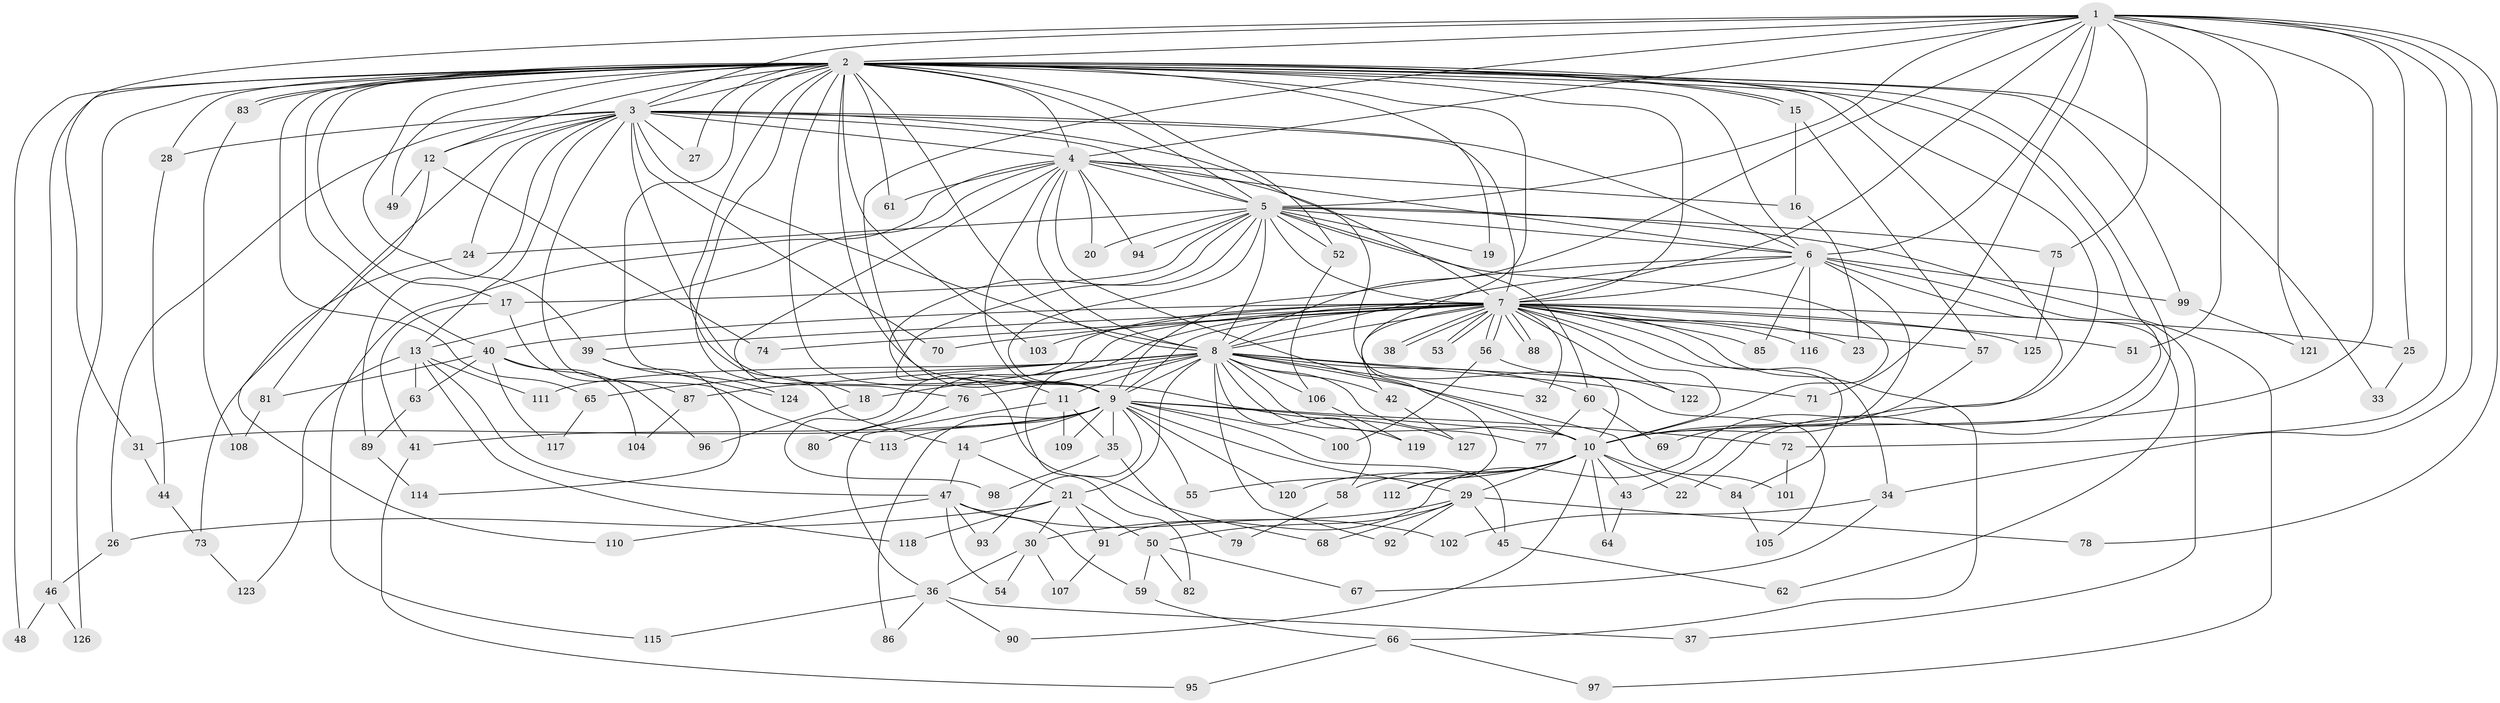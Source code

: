 // coarse degree distribution, {28: 0.013157894736842105, 32: 0.013157894736842105, 18: 0.013157894736842105, 2: 0.5394736842105263, 1: 0.11842105263157894, 4: 0.06578947368421052, 21: 0.013157894736842105, 7: 0.02631578947368421, 3: 0.11842105263157894, 5: 0.039473684210526314, 15: 0.013157894736842105, 6: 0.013157894736842105, 9: 0.013157894736842105}
// Generated by graph-tools (version 1.1) at 2025/48/03/04/25 21:48:06]
// undirected, 127 vertices, 279 edges
graph export_dot {
graph [start="1"]
  node [color=gray90,style=filled];
  1;
  2;
  3;
  4;
  5;
  6;
  7;
  8;
  9;
  10;
  11;
  12;
  13;
  14;
  15;
  16;
  17;
  18;
  19;
  20;
  21;
  22;
  23;
  24;
  25;
  26;
  27;
  28;
  29;
  30;
  31;
  32;
  33;
  34;
  35;
  36;
  37;
  38;
  39;
  40;
  41;
  42;
  43;
  44;
  45;
  46;
  47;
  48;
  49;
  50;
  51;
  52;
  53;
  54;
  55;
  56;
  57;
  58;
  59;
  60;
  61;
  62;
  63;
  64;
  65;
  66;
  67;
  68;
  69;
  70;
  71;
  72;
  73;
  74;
  75;
  76;
  77;
  78;
  79;
  80;
  81;
  82;
  83;
  84;
  85;
  86;
  87;
  88;
  89;
  90;
  91;
  92;
  93;
  94;
  95;
  96;
  97;
  98;
  99;
  100;
  101;
  102;
  103;
  104;
  105;
  106;
  107;
  108;
  109;
  110;
  111;
  112;
  113;
  114;
  115;
  116;
  117;
  118;
  119;
  120;
  121;
  122;
  123;
  124;
  125;
  126;
  127;
  1 -- 2;
  1 -- 3;
  1 -- 4;
  1 -- 5;
  1 -- 6;
  1 -- 7;
  1 -- 8;
  1 -- 9;
  1 -- 10;
  1 -- 25;
  1 -- 31;
  1 -- 34;
  1 -- 51;
  1 -- 71;
  1 -- 72;
  1 -- 75;
  1 -- 78;
  1 -- 121;
  2 -- 3;
  2 -- 4;
  2 -- 5;
  2 -- 6;
  2 -- 7;
  2 -- 8;
  2 -- 9;
  2 -- 10;
  2 -- 12;
  2 -- 14;
  2 -- 15;
  2 -- 15;
  2 -- 17;
  2 -- 19;
  2 -- 22;
  2 -- 27;
  2 -- 28;
  2 -- 33;
  2 -- 39;
  2 -- 40;
  2 -- 43;
  2 -- 46;
  2 -- 48;
  2 -- 49;
  2 -- 52;
  2 -- 61;
  2 -- 65;
  2 -- 76;
  2 -- 83;
  2 -- 83;
  2 -- 91;
  2 -- 99;
  2 -- 103;
  2 -- 112;
  2 -- 124;
  2 -- 126;
  2 -- 127;
  3 -- 4;
  3 -- 5;
  3 -- 6;
  3 -- 7;
  3 -- 8;
  3 -- 9;
  3 -- 10;
  3 -- 12;
  3 -- 13;
  3 -- 24;
  3 -- 26;
  3 -- 27;
  3 -- 28;
  3 -- 70;
  3 -- 89;
  3 -- 110;
  3 -- 113;
  4 -- 5;
  4 -- 6;
  4 -- 7;
  4 -- 8;
  4 -- 9;
  4 -- 10;
  4 -- 13;
  4 -- 16;
  4 -- 18;
  4 -- 20;
  4 -- 61;
  4 -- 94;
  4 -- 115;
  5 -- 6;
  5 -- 7;
  5 -- 8;
  5 -- 9;
  5 -- 10;
  5 -- 11;
  5 -- 17;
  5 -- 19;
  5 -- 20;
  5 -- 24;
  5 -- 52;
  5 -- 60;
  5 -- 68;
  5 -- 75;
  5 -- 94;
  5 -- 97;
  6 -- 7;
  6 -- 8;
  6 -- 9;
  6 -- 10;
  6 -- 37;
  6 -- 62;
  6 -- 85;
  6 -- 99;
  6 -- 116;
  7 -- 8;
  7 -- 9;
  7 -- 10;
  7 -- 23;
  7 -- 25;
  7 -- 32;
  7 -- 34;
  7 -- 38;
  7 -- 38;
  7 -- 39;
  7 -- 40;
  7 -- 42;
  7 -- 51;
  7 -- 53;
  7 -- 53;
  7 -- 56;
  7 -- 56;
  7 -- 57;
  7 -- 66;
  7 -- 70;
  7 -- 74;
  7 -- 80;
  7 -- 82;
  7 -- 84;
  7 -- 85;
  7 -- 88;
  7 -- 88;
  7 -- 98;
  7 -- 103;
  7 -- 116;
  7 -- 122;
  7 -- 125;
  8 -- 9;
  8 -- 10;
  8 -- 11;
  8 -- 18;
  8 -- 21;
  8 -- 32;
  8 -- 42;
  8 -- 58;
  8 -- 60;
  8 -- 65;
  8 -- 71;
  8 -- 76;
  8 -- 77;
  8 -- 87;
  8 -- 92;
  8 -- 101;
  8 -- 105;
  8 -- 106;
  8 -- 111;
  8 -- 119;
  9 -- 10;
  9 -- 14;
  9 -- 29;
  9 -- 31;
  9 -- 35;
  9 -- 41;
  9 -- 45;
  9 -- 55;
  9 -- 72;
  9 -- 86;
  9 -- 93;
  9 -- 100;
  9 -- 109;
  9 -- 113;
  9 -- 120;
  10 -- 22;
  10 -- 29;
  10 -- 43;
  10 -- 55;
  10 -- 58;
  10 -- 64;
  10 -- 84;
  10 -- 90;
  10 -- 112;
  10 -- 120;
  11 -- 35;
  11 -- 36;
  11 -- 109;
  12 -- 49;
  12 -- 74;
  12 -- 81;
  13 -- 47;
  13 -- 63;
  13 -- 111;
  13 -- 118;
  13 -- 123;
  14 -- 21;
  14 -- 47;
  15 -- 16;
  15 -- 57;
  16 -- 23;
  17 -- 41;
  17 -- 87;
  18 -- 96;
  21 -- 26;
  21 -- 30;
  21 -- 50;
  21 -- 91;
  21 -- 118;
  24 -- 73;
  25 -- 33;
  26 -- 46;
  28 -- 44;
  29 -- 30;
  29 -- 45;
  29 -- 50;
  29 -- 68;
  29 -- 78;
  29 -- 92;
  30 -- 36;
  30 -- 54;
  30 -- 107;
  31 -- 44;
  34 -- 67;
  34 -- 102;
  35 -- 79;
  35 -- 98;
  36 -- 37;
  36 -- 86;
  36 -- 90;
  36 -- 115;
  39 -- 114;
  39 -- 124;
  40 -- 63;
  40 -- 81;
  40 -- 96;
  40 -- 104;
  40 -- 117;
  41 -- 95;
  42 -- 127;
  43 -- 64;
  44 -- 73;
  45 -- 62;
  46 -- 48;
  46 -- 126;
  47 -- 54;
  47 -- 59;
  47 -- 93;
  47 -- 102;
  47 -- 110;
  50 -- 59;
  50 -- 67;
  50 -- 82;
  52 -- 106;
  56 -- 100;
  56 -- 122;
  57 -- 69;
  58 -- 79;
  59 -- 66;
  60 -- 69;
  60 -- 77;
  63 -- 89;
  65 -- 117;
  66 -- 95;
  66 -- 97;
  72 -- 101;
  73 -- 123;
  75 -- 125;
  76 -- 80;
  81 -- 108;
  83 -- 108;
  84 -- 105;
  87 -- 104;
  89 -- 114;
  91 -- 107;
  99 -- 121;
  106 -- 119;
}
